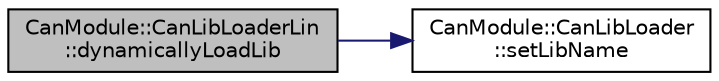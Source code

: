 digraph "CanModule::CanLibLoaderLin::dynamicallyLoadLib"
{
 // LATEX_PDF_SIZE
  edge [fontname="Helvetica",fontsize="10",labelfontname="Helvetica",labelfontsize="10"];
  node [fontname="Helvetica",fontsize="10",shape=record];
  rankdir="LR";
  Node1 [label="CanModule::CanLibLoaderLin\l::dynamicallyLoadLib",height=0.2,width=0.4,color="black", fillcolor="grey75", style="filled", fontcolor="black",tooltip=" "];
  Node1 -> Node2 [color="midnightblue",fontsize="10",style="solid"];
  Node2 [label="CanModule::CanLibLoader\l::setLibName",height=0.2,width=0.4,color="black", fillcolor="white", style="filled",URL="$classCanModule_1_1CanLibLoader.html#a6fdf0514c73c030acd7919cd04c7a89d",tooltip=" "];
}

